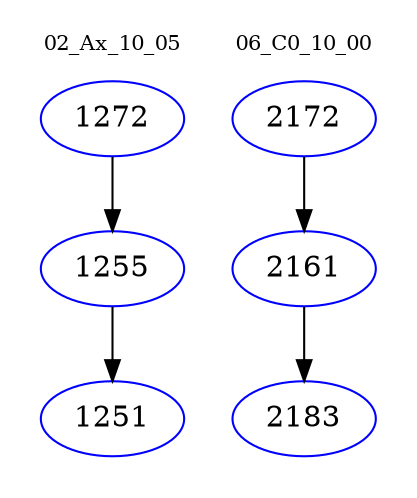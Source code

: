 digraph{
subgraph cluster_0 {
color = white
label = "02_Ax_10_05";
fontsize=10;
T0_1272 [label="1272", color="blue"]
T0_1272 -> T0_1255 [color="black"]
T0_1255 [label="1255", color="blue"]
T0_1255 -> T0_1251 [color="black"]
T0_1251 [label="1251", color="blue"]
}
subgraph cluster_1 {
color = white
label = "06_C0_10_00";
fontsize=10;
T1_2172 [label="2172", color="blue"]
T1_2172 -> T1_2161 [color="black"]
T1_2161 [label="2161", color="blue"]
T1_2161 -> T1_2183 [color="black"]
T1_2183 [label="2183", color="blue"]
}
}
